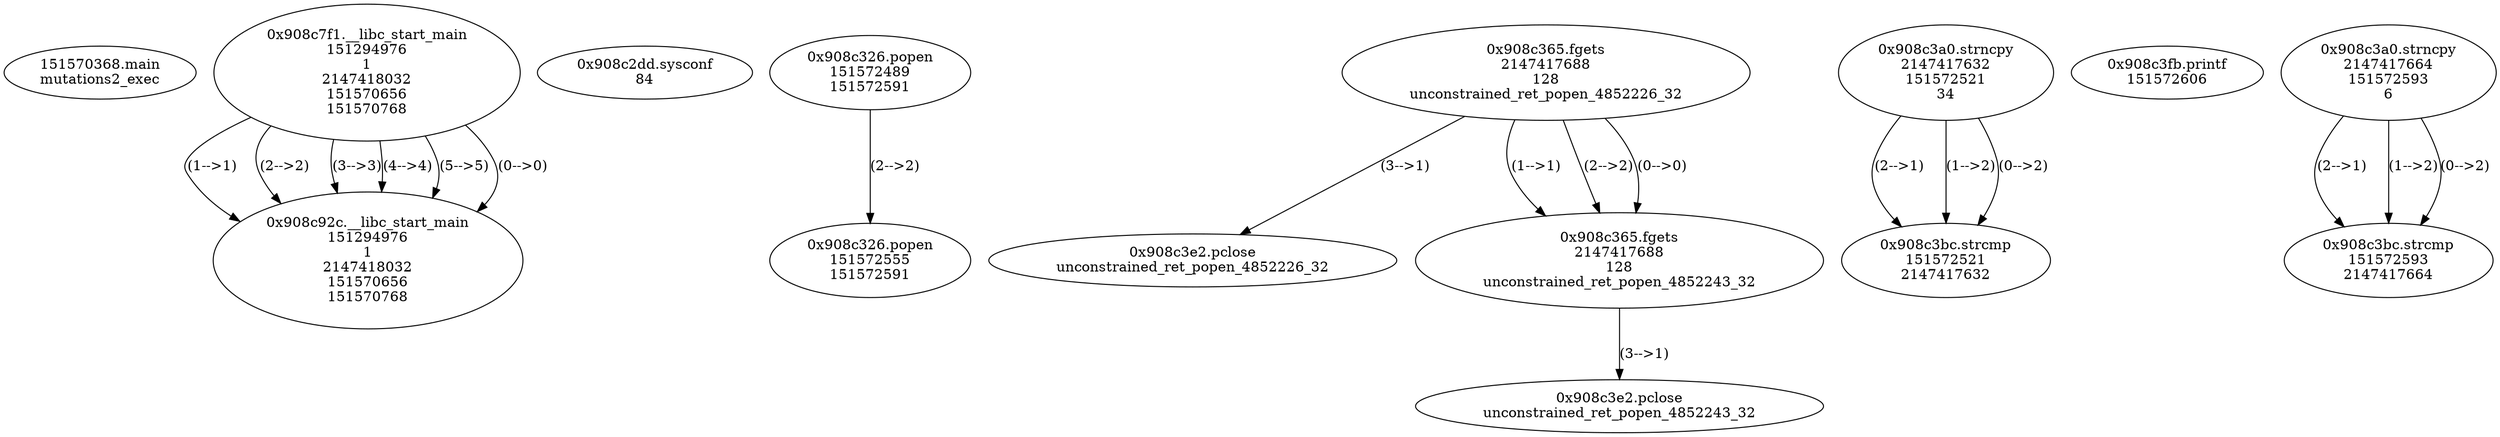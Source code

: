 // Global SCDG with merge call
digraph {
	0 [label="151570368.main
mutations2_exec"]
	1 [label="0x908c7f1.__libc_start_main
151294976
1
2147418032
151570656
151570768"]
	2 [label="0x908c92c.__libc_start_main
151294976
1
2147418032
151570656
151570768"]
	1 -> 2 [label="(1-->1)"]
	1 -> 2 [label="(2-->2)"]
	1 -> 2 [label="(3-->3)"]
	1 -> 2 [label="(4-->4)"]
	1 -> 2 [label="(5-->5)"]
	1 -> 2 [label="(0-->0)"]
	3 [label="0x908c2dd.sysconf
84"]
	4 [label="0x908c326.popen
151572489
151572591"]
	5 [label="0x908c365.fgets
2147417688
128
unconstrained_ret_popen_4852226_32"]
	6 [label="0x908c3a0.strncpy
2147417632
151572521
34"]
	7 [label="0x908c3bc.strcmp
151572521
2147417632"]
	6 -> 7 [label="(2-->1)"]
	6 -> 7 [label="(1-->2)"]
	6 -> 7 [label="(0-->2)"]
	8 [label="0x908c3e2.pclose
unconstrained_ret_popen_4852226_32"]
	5 -> 8 [label="(3-->1)"]
	9 [label="0x908c3fb.printf
151572606"]
	10 [label="0x908c326.popen
151572555
151572591"]
	4 -> 10 [label="(2-->2)"]
	11 [label="0x908c365.fgets
2147417688
128
unconstrained_ret_popen_4852243_32"]
	5 -> 11 [label="(1-->1)"]
	5 -> 11 [label="(2-->2)"]
	5 -> 11 [label="(0-->0)"]
	12 [label="0x908c3a0.strncpy
2147417664
151572593
6"]
	13 [label="0x908c3bc.strcmp
151572593
2147417664"]
	12 -> 13 [label="(2-->1)"]
	12 -> 13 [label="(1-->2)"]
	12 -> 13 [label="(0-->2)"]
	14 [label="0x908c3e2.pclose
unconstrained_ret_popen_4852243_32"]
	11 -> 14 [label="(3-->1)"]
}
